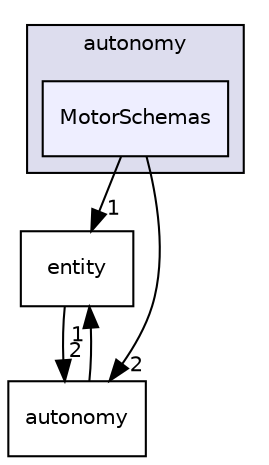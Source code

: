 digraph "/root/scrimmage/scrimmage/include/scrimmage/plugins/autonomy/MotorSchemas" {
  compound=true
  node [ fontsize="10", fontname="Helvetica"];
  edge [ labelfontsize="10", labelfontname="Helvetica"];
  subgraph clusterdir_5aacfe0deb1b51de3b8a4437197fbda8 {
    graph [ bgcolor="#ddddee", pencolor="black", label="autonomy" fontname="Helvetica", fontsize="10", URL="dir_5aacfe0deb1b51de3b8a4437197fbda8.html"]
  dir_06e4f53d84a2ce6951353703db33851a [shape=box, label="MotorSchemas", style="filled", fillcolor="#eeeeff", pencolor="black", URL="dir_06e4f53d84a2ce6951353703db33851a.html"];
  }
  dir_5ef164da32927a27aef05eae2283c928 [shape=box label="entity" URL="dir_5ef164da32927a27aef05eae2283c928.html"];
  dir_b3bb4020ef55165afbb203d4dc0e2378 [shape=box label="autonomy" URL="dir_b3bb4020ef55165afbb203d4dc0e2378.html"];
  dir_06e4f53d84a2ce6951353703db33851a->dir_5ef164da32927a27aef05eae2283c928 [headlabel="1", labeldistance=1.5 headhref="dir_000038_000008.html"];
  dir_06e4f53d84a2ce6951353703db33851a->dir_b3bb4020ef55165afbb203d4dc0e2378 [headlabel="2", labeldistance=1.5 headhref="dir_000038_000006.html"];
  dir_5ef164da32927a27aef05eae2283c928->dir_b3bb4020ef55165afbb203d4dc0e2378 [headlabel="2", labeldistance=1.5 headhref="dir_000008_000006.html"];
  dir_b3bb4020ef55165afbb203d4dc0e2378->dir_5ef164da32927a27aef05eae2283c928 [headlabel="1", labeldistance=1.5 headhref="dir_000006_000008.html"];
}
